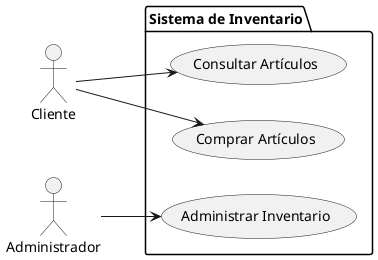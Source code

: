 @startuml
left to right direction
actor Cliente
actor Administrador

package "Sistema de Inventario" {
    usecase "Consultar Artículos" as UC1
    usecase "Comprar Artículos" as UC2
    usecase "Administrar Inventario" as UC3

    Cliente --> UC1
    Cliente --> UC2
    Administrador --> UC3
}
@enduml
